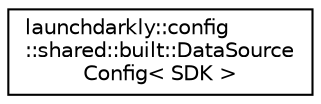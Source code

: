digraph "Graphical Class Hierarchy"
{
 // LATEX_PDF_SIZE
  edge [fontname="Helvetica",fontsize="10",labelfontname="Helvetica",labelfontsize="10"];
  node [fontname="Helvetica",fontsize="10",shape=record];
  rankdir="LR";
  Node0 [label="launchdarkly::config\l::shared::built::DataSource\lConfig\< SDK \>",height=0.2,width=0.4,color="black", fillcolor="white", style="filled",URL="$structlaunchdarkly_1_1config_1_1shared_1_1built_1_1DataSourceConfig.html",tooltip=" "];
}
